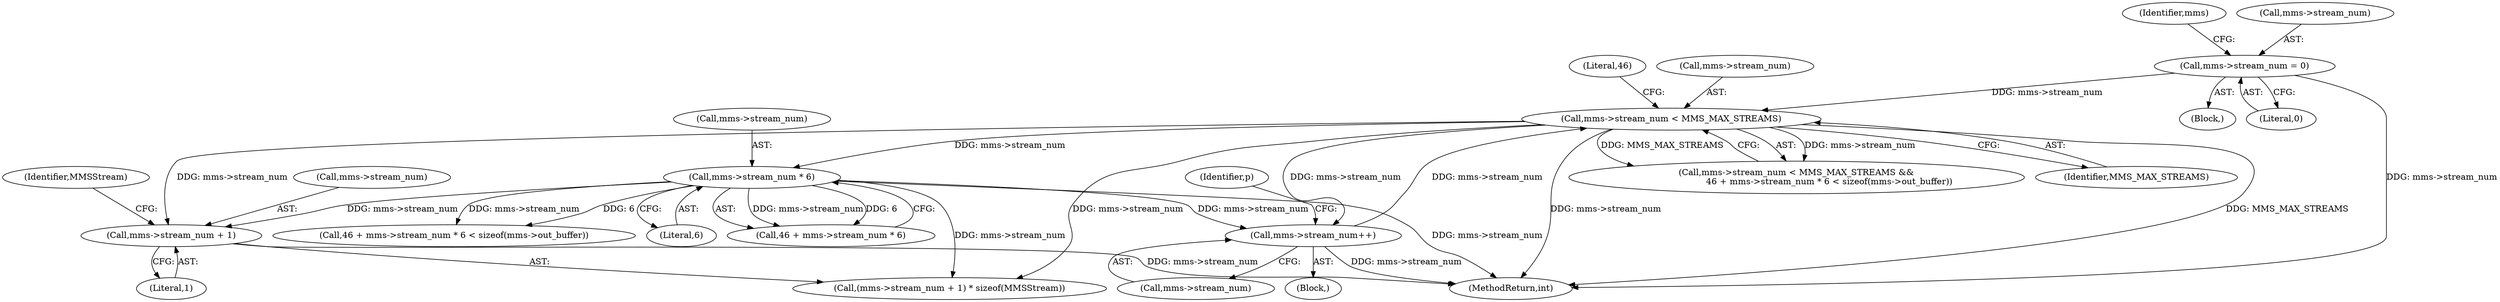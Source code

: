 digraph "0_FFmpeg_cced03dd667a5df6df8fd40d8de0bff477ee02e8@pointer" {
"1000341" [label="(Call,mms->stream_num + 1)"];
"1000310" [label="(Call,mms->stream_num < MMS_MAX_STREAMS)"];
"1000367" [label="(Call,mms->stream_num++)"];
"1000318" [label="(Call,mms->stream_num * 6)"];
"1000118" [label="(Call,mms->stream_num = 0)"];
"1000108" [label="(Block,)"];
"1000368" [label="(Call,mms->stream_num)"];
"1000315" [label="(Call,46 + mms->stream_num * 6 < sizeof(mms->out_buffer))"];
"1000340" [label="(Call,(mms->stream_num + 1) * sizeof(MMSStream))"];
"1000347" [label="(Identifier,MMSStream)"];
"1000127" [label="(Identifier,mms)"];
"1000119" [label="(Call,mms->stream_num)"];
"1000311" [label="(Call,mms->stream_num)"];
"1000118" [label="(Call,mms->stream_num = 0)"];
"1000319" [label="(Call,mms->stream_num)"];
"1000520" [label="(Identifier,p)"];
"1000342" [label="(Call,mms->stream_num)"];
"1000322" [label="(Literal,6)"];
"1000318" [label="(Call,mms->stream_num * 6)"];
"1000345" [label="(Literal,1)"];
"1000367" [label="(Call,mms->stream_num++)"];
"1000524" [label="(MethodReturn,int)"];
"1000310" [label="(Call,mms->stream_num < MMS_MAX_STREAMS)"];
"1000317" [label="(Literal,46)"];
"1000341" [label="(Call,mms->stream_num + 1)"];
"1000316" [label="(Call,46 + mms->stream_num * 6)"];
"1000122" [label="(Literal,0)"];
"1000309" [label="(Call,mms->stream_num < MMS_MAX_STREAMS &&\n                        46 + mms->stream_num * 6 < sizeof(mms->out_buffer))"];
"1000314" [label="(Identifier,MMS_MAX_STREAMS)"];
"1000327" [label="(Block,)"];
"1000341" -> "1000340"  [label="AST: "];
"1000341" -> "1000345"  [label="CFG: "];
"1000342" -> "1000341"  [label="AST: "];
"1000345" -> "1000341"  [label="AST: "];
"1000347" -> "1000341"  [label="CFG: "];
"1000341" -> "1000524"  [label="DDG: mms->stream_num"];
"1000310" -> "1000341"  [label="DDG: mms->stream_num"];
"1000318" -> "1000341"  [label="DDG: mms->stream_num"];
"1000310" -> "1000309"  [label="AST: "];
"1000310" -> "1000314"  [label="CFG: "];
"1000311" -> "1000310"  [label="AST: "];
"1000314" -> "1000310"  [label="AST: "];
"1000317" -> "1000310"  [label="CFG: "];
"1000309" -> "1000310"  [label="CFG: "];
"1000310" -> "1000524"  [label="DDG: mms->stream_num"];
"1000310" -> "1000524"  [label="DDG: MMS_MAX_STREAMS"];
"1000310" -> "1000309"  [label="DDG: mms->stream_num"];
"1000310" -> "1000309"  [label="DDG: MMS_MAX_STREAMS"];
"1000367" -> "1000310"  [label="DDG: mms->stream_num"];
"1000118" -> "1000310"  [label="DDG: mms->stream_num"];
"1000310" -> "1000318"  [label="DDG: mms->stream_num"];
"1000310" -> "1000340"  [label="DDG: mms->stream_num"];
"1000310" -> "1000367"  [label="DDG: mms->stream_num"];
"1000367" -> "1000327"  [label="AST: "];
"1000367" -> "1000368"  [label="CFG: "];
"1000368" -> "1000367"  [label="AST: "];
"1000520" -> "1000367"  [label="CFG: "];
"1000367" -> "1000524"  [label="DDG: mms->stream_num"];
"1000318" -> "1000367"  [label="DDG: mms->stream_num"];
"1000318" -> "1000316"  [label="AST: "];
"1000318" -> "1000322"  [label="CFG: "];
"1000319" -> "1000318"  [label="AST: "];
"1000322" -> "1000318"  [label="AST: "];
"1000316" -> "1000318"  [label="CFG: "];
"1000318" -> "1000524"  [label="DDG: mms->stream_num"];
"1000318" -> "1000315"  [label="DDG: mms->stream_num"];
"1000318" -> "1000315"  [label="DDG: 6"];
"1000318" -> "1000316"  [label="DDG: mms->stream_num"];
"1000318" -> "1000316"  [label="DDG: 6"];
"1000318" -> "1000340"  [label="DDG: mms->stream_num"];
"1000118" -> "1000108"  [label="AST: "];
"1000118" -> "1000122"  [label="CFG: "];
"1000119" -> "1000118"  [label="AST: "];
"1000122" -> "1000118"  [label="AST: "];
"1000127" -> "1000118"  [label="CFG: "];
"1000118" -> "1000524"  [label="DDG: mms->stream_num"];
}

